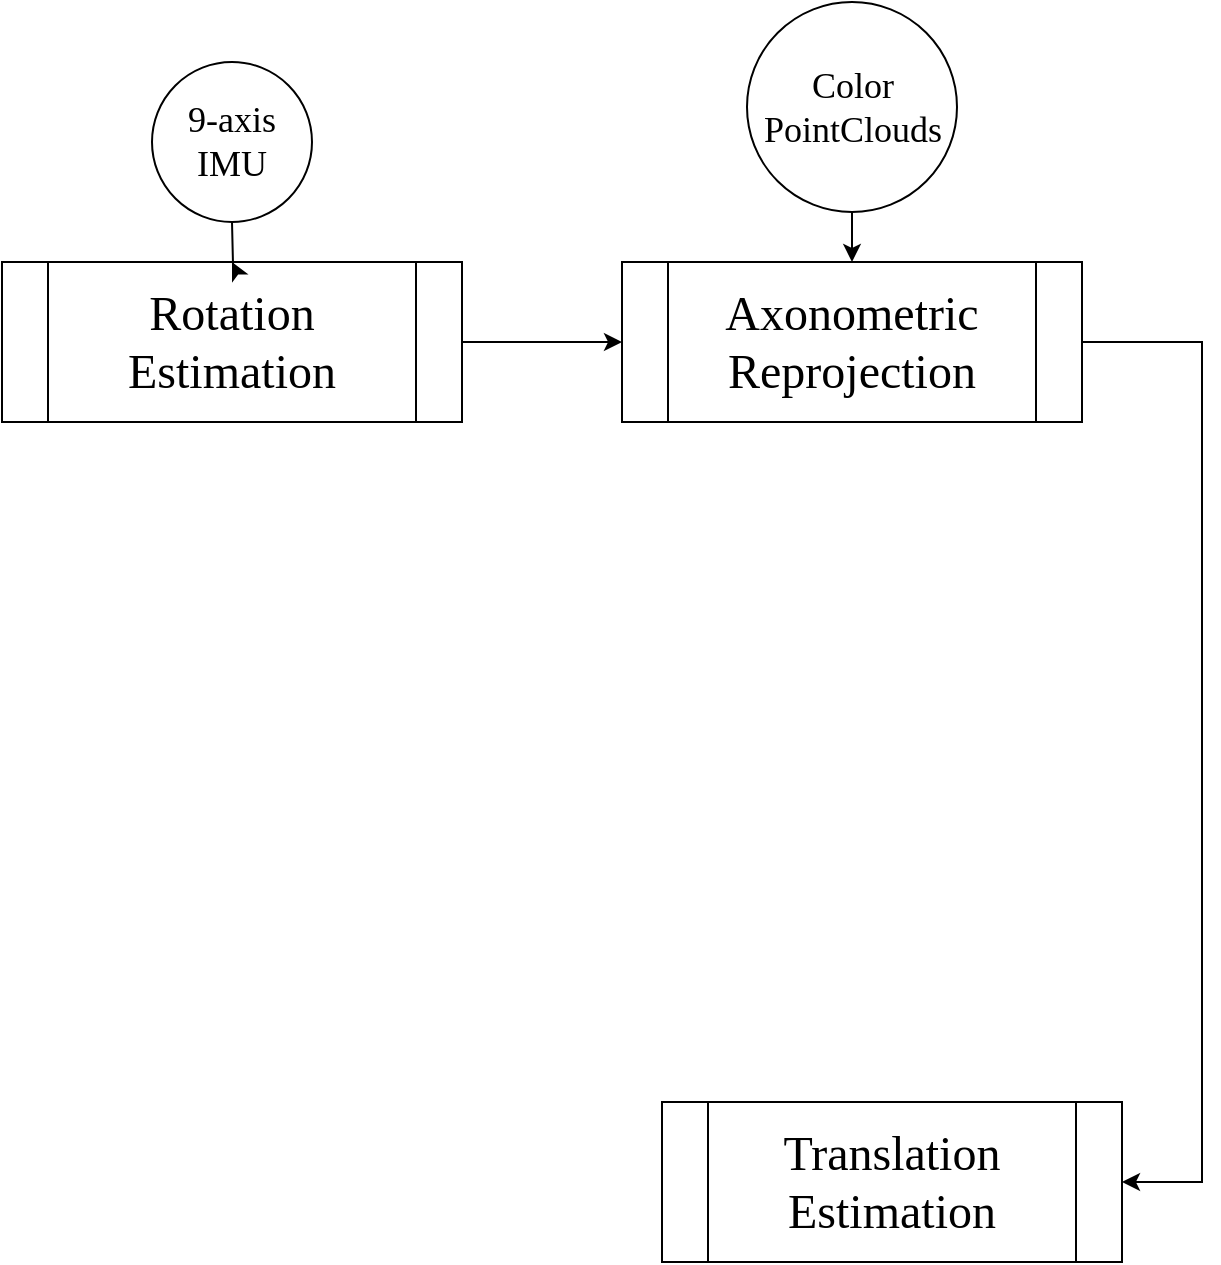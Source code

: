 <mxfile version="20.8.16" type="github">
  <diagram name="Page-1" id="frTPDTftdDpLM2Nartdn">
    <mxGraphModel dx="769" dy="1090" grid="1" gridSize="10" guides="1" tooltips="1" connect="1" arrows="1" fold="1" page="1" pageScale="1" pageWidth="827" pageHeight="1169" math="0" shadow="0">
      <root>
        <mxCell id="0" />
        <mxCell id="1" parent="0" />
        <mxCell id="Fqsyen3plSOxSX8mm29R-5" value="" style="edgeStyle=orthogonalEdgeStyle;rounded=0;orthogonalLoop=1;jettySize=auto;html=1;fontFamily=Times New Roman;fontSize=18;" edge="1" parent="1" source="Fqsyen3plSOxSX8mm29R-1" target="Fqsyen3plSOxSX8mm29R-2">
          <mxGeometry relative="1" as="geometry" />
        </mxCell>
        <mxCell id="Fqsyen3plSOxSX8mm29R-1" value="&lt;font style=&quot;font-size: 24px;&quot; face=&quot;Times New Roman&quot;&gt;&lt;font&gt;Rotation Estimation&lt;/font&gt;&lt;br&gt;&lt;/font&gt;" style="shape=process;whiteSpace=wrap;html=1;backgroundOutline=1;" vertex="1" parent="1">
          <mxGeometry x="130" y="210" width="230" height="80" as="geometry" />
        </mxCell>
        <mxCell id="Fqsyen3plSOxSX8mm29R-2" value="&lt;div&gt;&lt;font style=&quot;font-size: 24px;&quot; face=&quot;Times New Roman&quot;&gt;&lt;font&gt;Axonometric&lt;/font&gt;&lt;/font&gt;&lt;/div&gt;&lt;div&gt;&lt;font style=&quot;font-size: 24px;&quot; face=&quot;Times New Roman&quot;&gt;&lt;font&gt;Reprojection&lt;/font&gt;&lt;/font&gt;&lt;/div&gt;" style="shape=process;whiteSpace=wrap;html=1;backgroundOutline=1;" vertex="1" parent="1">
          <mxGeometry x="440" y="210" width="230" height="80" as="geometry" />
        </mxCell>
        <mxCell id="Fqsyen3plSOxSX8mm29R-4" value="" style="edgeStyle=orthogonalEdgeStyle;rounded=0;orthogonalLoop=1;jettySize=auto;html=1;fontFamily=Times New Roman;fontSize=18;" edge="1" parent="1" target="Fqsyen3plSOxSX8mm29R-1">
          <mxGeometry relative="1" as="geometry">
            <mxPoint x="245" y="190" as="sourcePoint" />
          </mxGeometry>
        </mxCell>
        <mxCell id="Fqsyen3plSOxSX8mm29R-7" value="&lt;div&gt;9-axis&lt;/div&gt;&lt;div&gt;IMU&lt;br&gt;&lt;/div&gt;" style="ellipse;whiteSpace=wrap;html=1;aspect=fixed;fontFamily=Times New Roman;fontSize=18;" vertex="1" parent="1">
          <mxGeometry x="205" y="110" width="80" height="80" as="geometry" />
        </mxCell>
        <mxCell id="Fqsyen3plSOxSX8mm29R-9" value="" style="edgeStyle=orthogonalEdgeStyle;rounded=0;orthogonalLoop=1;jettySize=auto;html=1;fontFamily=Times New Roman;fontSize=18;" edge="1" parent="1" source="Fqsyen3plSOxSX8mm29R-8" target="Fqsyen3plSOxSX8mm29R-2">
          <mxGeometry relative="1" as="geometry" />
        </mxCell>
        <mxCell id="Fqsyen3plSOxSX8mm29R-8" value="Color PointClouds" style="ellipse;whiteSpace=wrap;html=1;aspect=fixed;fontFamily=Times New Roman;fontSize=18;" vertex="1" parent="1">
          <mxGeometry x="502.5" y="80" width="105" height="105" as="geometry" />
        </mxCell>
        <mxCell id="Fqsyen3plSOxSX8mm29R-10" value="" style="endArrow=classic;html=1;rounded=0;fontFamily=Times New Roman;fontSize=18;exitX=1;exitY=0.5;exitDx=0;exitDy=0;" edge="1" parent="1" source="Fqsyen3plSOxSX8mm29R-2">
          <mxGeometry width="50" height="50" relative="1" as="geometry">
            <mxPoint x="450" y="450" as="sourcePoint" />
            <mxPoint x="690" y="670" as="targetPoint" />
            <Array as="points">
              <mxPoint x="730" y="250" />
              <mxPoint x="730" y="670" />
            </Array>
          </mxGeometry>
        </mxCell>
        <mxCell id="Fqsyen3plSOxSX8mm29R-11" value="&lt;div&gt;&lt;font style=&quot;font-size: 24px;&quot; face=&quot;Times New Roman&quot;&gt;Translation&lt;/font&gt;&lt;/div&gt;&lt;div&gt;&lt;font style=&quot;font-size: 24px;&quot; face=&quot;Times New Roman&quot;&gt;Estimation&lt;br&gt;&lt;/font&gt;&lt;/div&gt;" style="shape=process;whiteSpace=wrap;html=1;backgroundOutline=1;" vertex="1" parent="1">
          <mxGeometry x="460" y="630" width="230" height="80" as="geometry" />
        </mxCell>
      </root>
    </mxGraphModel>
  </diagram>
</mxfile>
